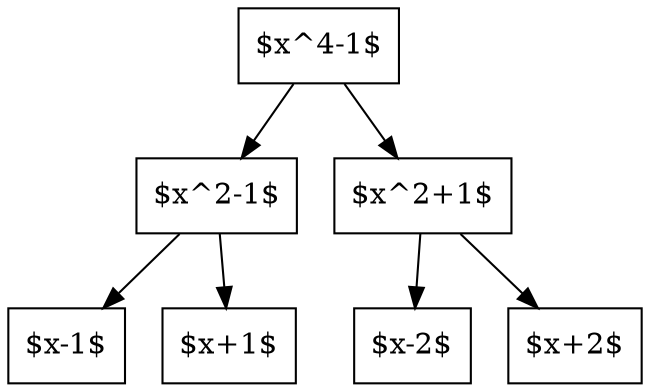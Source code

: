 digraph structs {
node [shape=box];
	struct1 [shape=box, label="$x^4-1$" ];
	struct2 [shape=box, label="$x^2-1$"];
	struct3 [shape=box, label="$x^2+1$"];
	struct1 -> struct2;
	struct1 -> struct3;
	struct4 [shape=box, label="$x-1$"];
	struct5 [shape=box, label="$x+1$"];
	struct2 -> struct4;
	struct2 -> struct5;
	struct6 [shape=box, label="$x-2$"];
	struct7 [shape=box, label="$x+2$"];
	struct3 -> struct6;
	struct3 -> struct7;
	
}